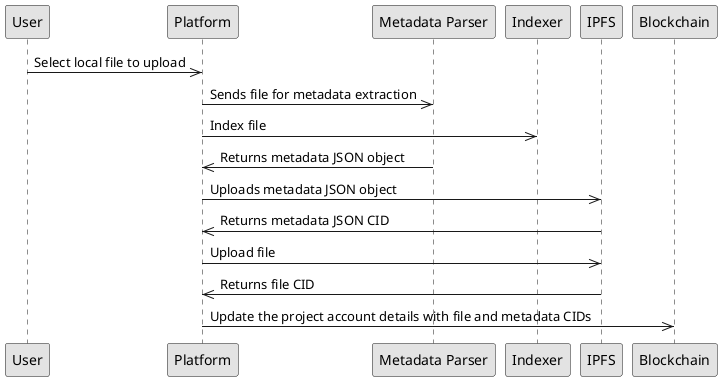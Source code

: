 @startuml

skinparam monochrome true

' title Open Science Platform - File Operations

participant User as "User"
participant Platform as "Platform"
participant Parser as "Metadata Parser"
participant Indexer as "Indexer"
participant IPFS as "IPFS"
participant Blockchain as "Blockchain"

User ->> Platform: Select local file to upload
Platform ->> Parser: Sends file for metadata extraction
Platform ->> Indexer: Index file
Parser ->> Platform: Returns metadata JSON object
Platform ->> IPFS: Uploads metadata JSON object
IPFS ->> Platform: Returns metadata JSON CID
Platform ->> IPFS: Upload file
IPFS ->> Platform: Returns file CID

Platform ->> Blockchain: Update the project account details with file and metadata CIDs


@enduml
